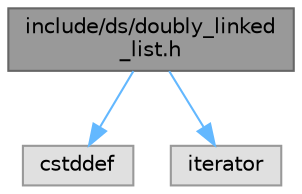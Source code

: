 digraph "include/ds/doubly_linked_list.h"
{
 // INTERACTIVE_SVG=YES
 // LATEX_PDF_SIZE
  bgcolor="transparent";
  edge [fontname=Helvetica,fontsize=10,labelfontname=Helvetica,labelfontsize=10];
  node [fontname=Helvetica,fontsize=10,shape=box,height=0.2,width=0.4];
  Node1 [id="Node000001",label="include/ds/doubly_linked\l_list.h",height=0.2,width=0.4,color="gray40", fillcolor="grey60", style="filled", fontcolor="black",tooltip="Basit, şablonlu çift yönlü bağlı liste."];
  Node1 -> Node2 [id="edge3_Node000001_Node000002",color="steelblue1",style="solid",tooltip=" "];
  Node2 [id="Node000002",label="cstddef",height=0.2,width=0.4,color="grey60", fillcolor="#E0E0E0", style="filled",tooltip=" "];
  Node1 -> Node3 [id="edge4_Node000001_Node000003",color="steelblue1",style="solid",tooltip=" "];
  Node3 [id="Node000003",label="iterator",height=0.2,width=0.4,color="grey60", fillcolor="#E0E0E0", style="filled",tooltip=" "];
}
